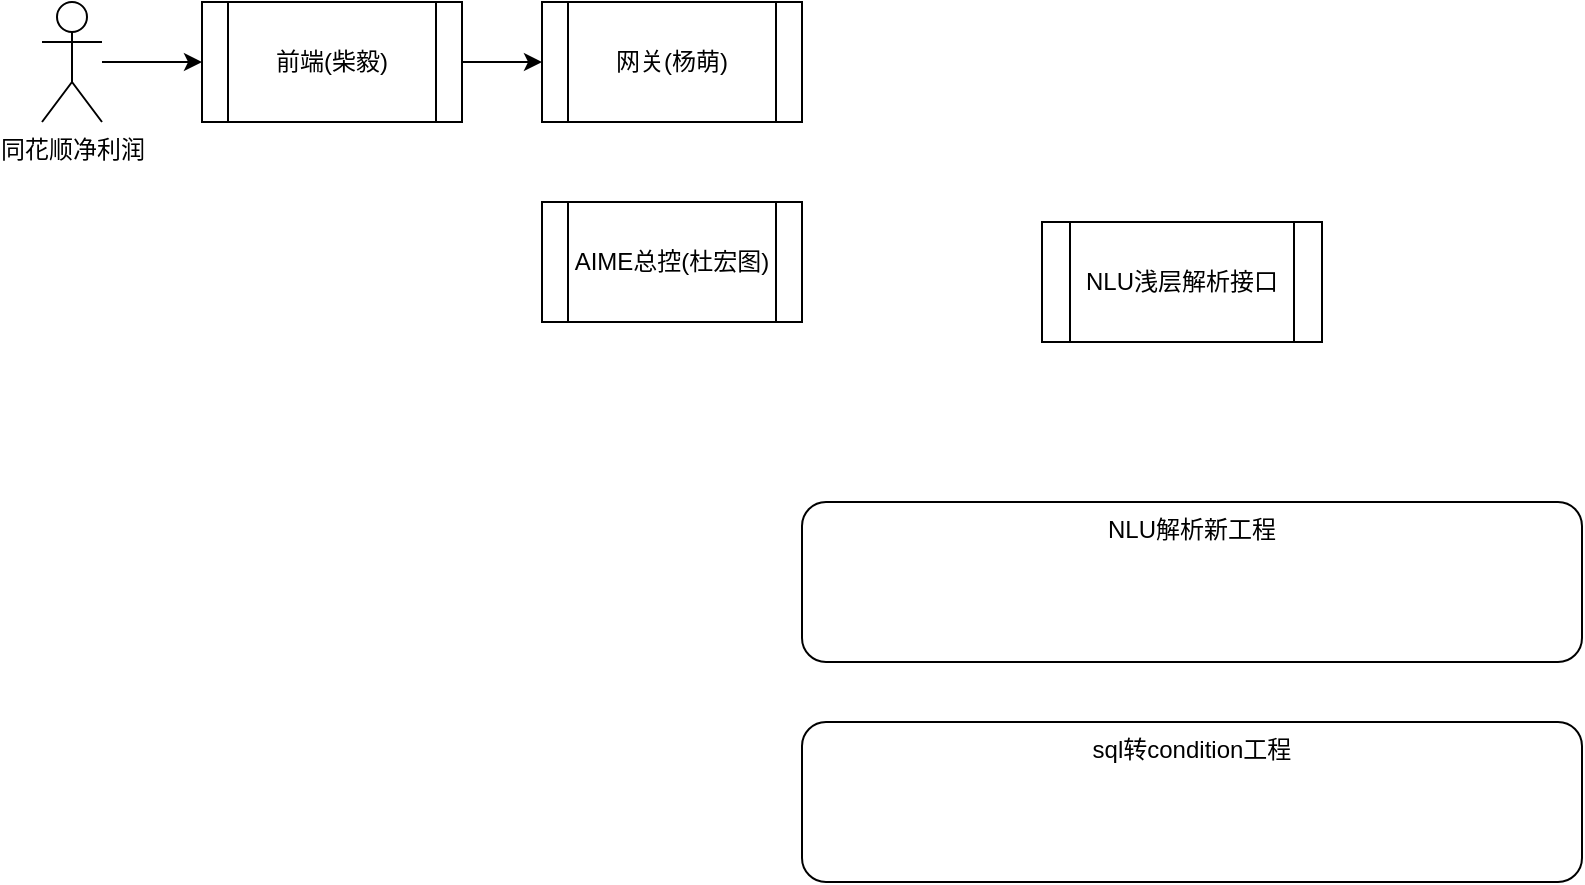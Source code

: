 <mxfile version="21.7.0" type="github">
  <diagram name="第 1 页" id="-DtATAsQaKTqwAKupJKH">
    <mxGraphModel dx="989" dy="523" grid="1" gridSize="10" guides="1" tooltips="1" connect="1" arrows="1" fold="1" page="1" pageScale="1" pageWidth="827" pageHeight="1169" math="0" shadow="0">
      <root>
        <mxCell id="0" />
        <mxCell id="1" parent="0" />
        <mxCell id="JhKfk-GGo2rU0hKPJ-zP-2" value="网关(杨萌)" style="shape=process;whiteSpace=wrap;html=1;backgroundOutline=1;" vertex="1" parent="1">
          <mxGeometry x="410" y="50" width="130" height="60" as="geometry" />
        </mxCell>
        <mxCell id="JhKfk-GGo2rU0hKPJ-zP-6" style="edgeStyle=orthogonalEdgeStyle;rounded=0;orthogonalLoop=1;jettySize=auto;html=1;entryX=0;entryY=0.5;entryDx=0;entryDy=0;" edge="1" parent="1" source="JhKfk-GGo2rU0hKPJ-zP-3" target="JhKfk-GGo2rU0hKPJ-zP-2">
          <mxGeometry relative="1" as="geometry" />
        </mxCell>
        <mxCell id="JhKfk-GGo2rU0hKPJ-zP-3" value="前端(柴毅)" style="shape=process;whiteSpace=wrap;html=1;backgroundOutline=1;" vertex="1" parent="1">
          <mxGeometry x="240" y="50" width="130" height="60" as="geometry" />
        </mxCell>
        <mxCell id="JhKfk-GGo2rU0hKPJ-zP-5" value="" style="edgeStyle=orthogonalEdgeStyle;rounded=0;orthogonalLoop=1;jettySize=auto;html=1;" edge="1" parent="1" source="JhKfk-GGo2rU0hKPJ-zP-4" target="JhKfk-GGo2rU0hKPJ-zP-3">
          <mxGeometry relative="1" as="geometry" />
        </mxCell>
        <mxCell id="JhKfk-GGo2rU0hKPJ-zP-4" value="同花顺净利润" style="shape=umlActor;verticalLabelPosition=bottom;verticalAlign=top;html=1;outlineConnect=0;" vertex="1" parent="1">
          <mxGeometry x="160" y="50" width="30" height="60" as="geometry" />
        </mxCell>
        <mxCell id="JhKfk-GGo2rU0hKPJ-zP-7" value="AIME总控(杜宏图)" style="shape=process;whiteSpace=wrap;html=1;backgroundOutline=1;" vertex="1" parent="1">
          <mxGeometry x="410" y="150" width="130" height="60" as="geometry" />
        </mxCell>
        <mxCell id="JhKfk-GGo2rU0hKPJ-zP-8" value="NLU浅层解析接口" style="shape=process;whiteSpace=wrap;html=1;backgroundOutline=1;" vertex="1" parent="1">
          <mxGeometry x="660" y="160" width="140" height="60" as="geometry" />
        </mxCell>
        <mxCell id="JhKfk-GGo2rU0hKPJ-zP-9" value="NLU解析新工程" style="rounded=1;whiteSpace=wrap;html=1;verticalAlign=top;" vertex="1" parent="1">
          <mxGeometry x="540" y="300" width="390" height="80" as="geometry" />
        </mxCell>
        <mxCell id="JhKfk-GGo2rU0hKPJ-zP-10" value="sql转condition工程" style="rounded=1;whiteSpace=wrap;html=1;verticalAlign=top;" vertex="1" parent="1">
          <mxGeometry x="540" y="410" width="390" height="80" as="geometry" />
        </mxCell>
      </root>
    </mxGraphModel>
  </diagram>
</mxfile>
